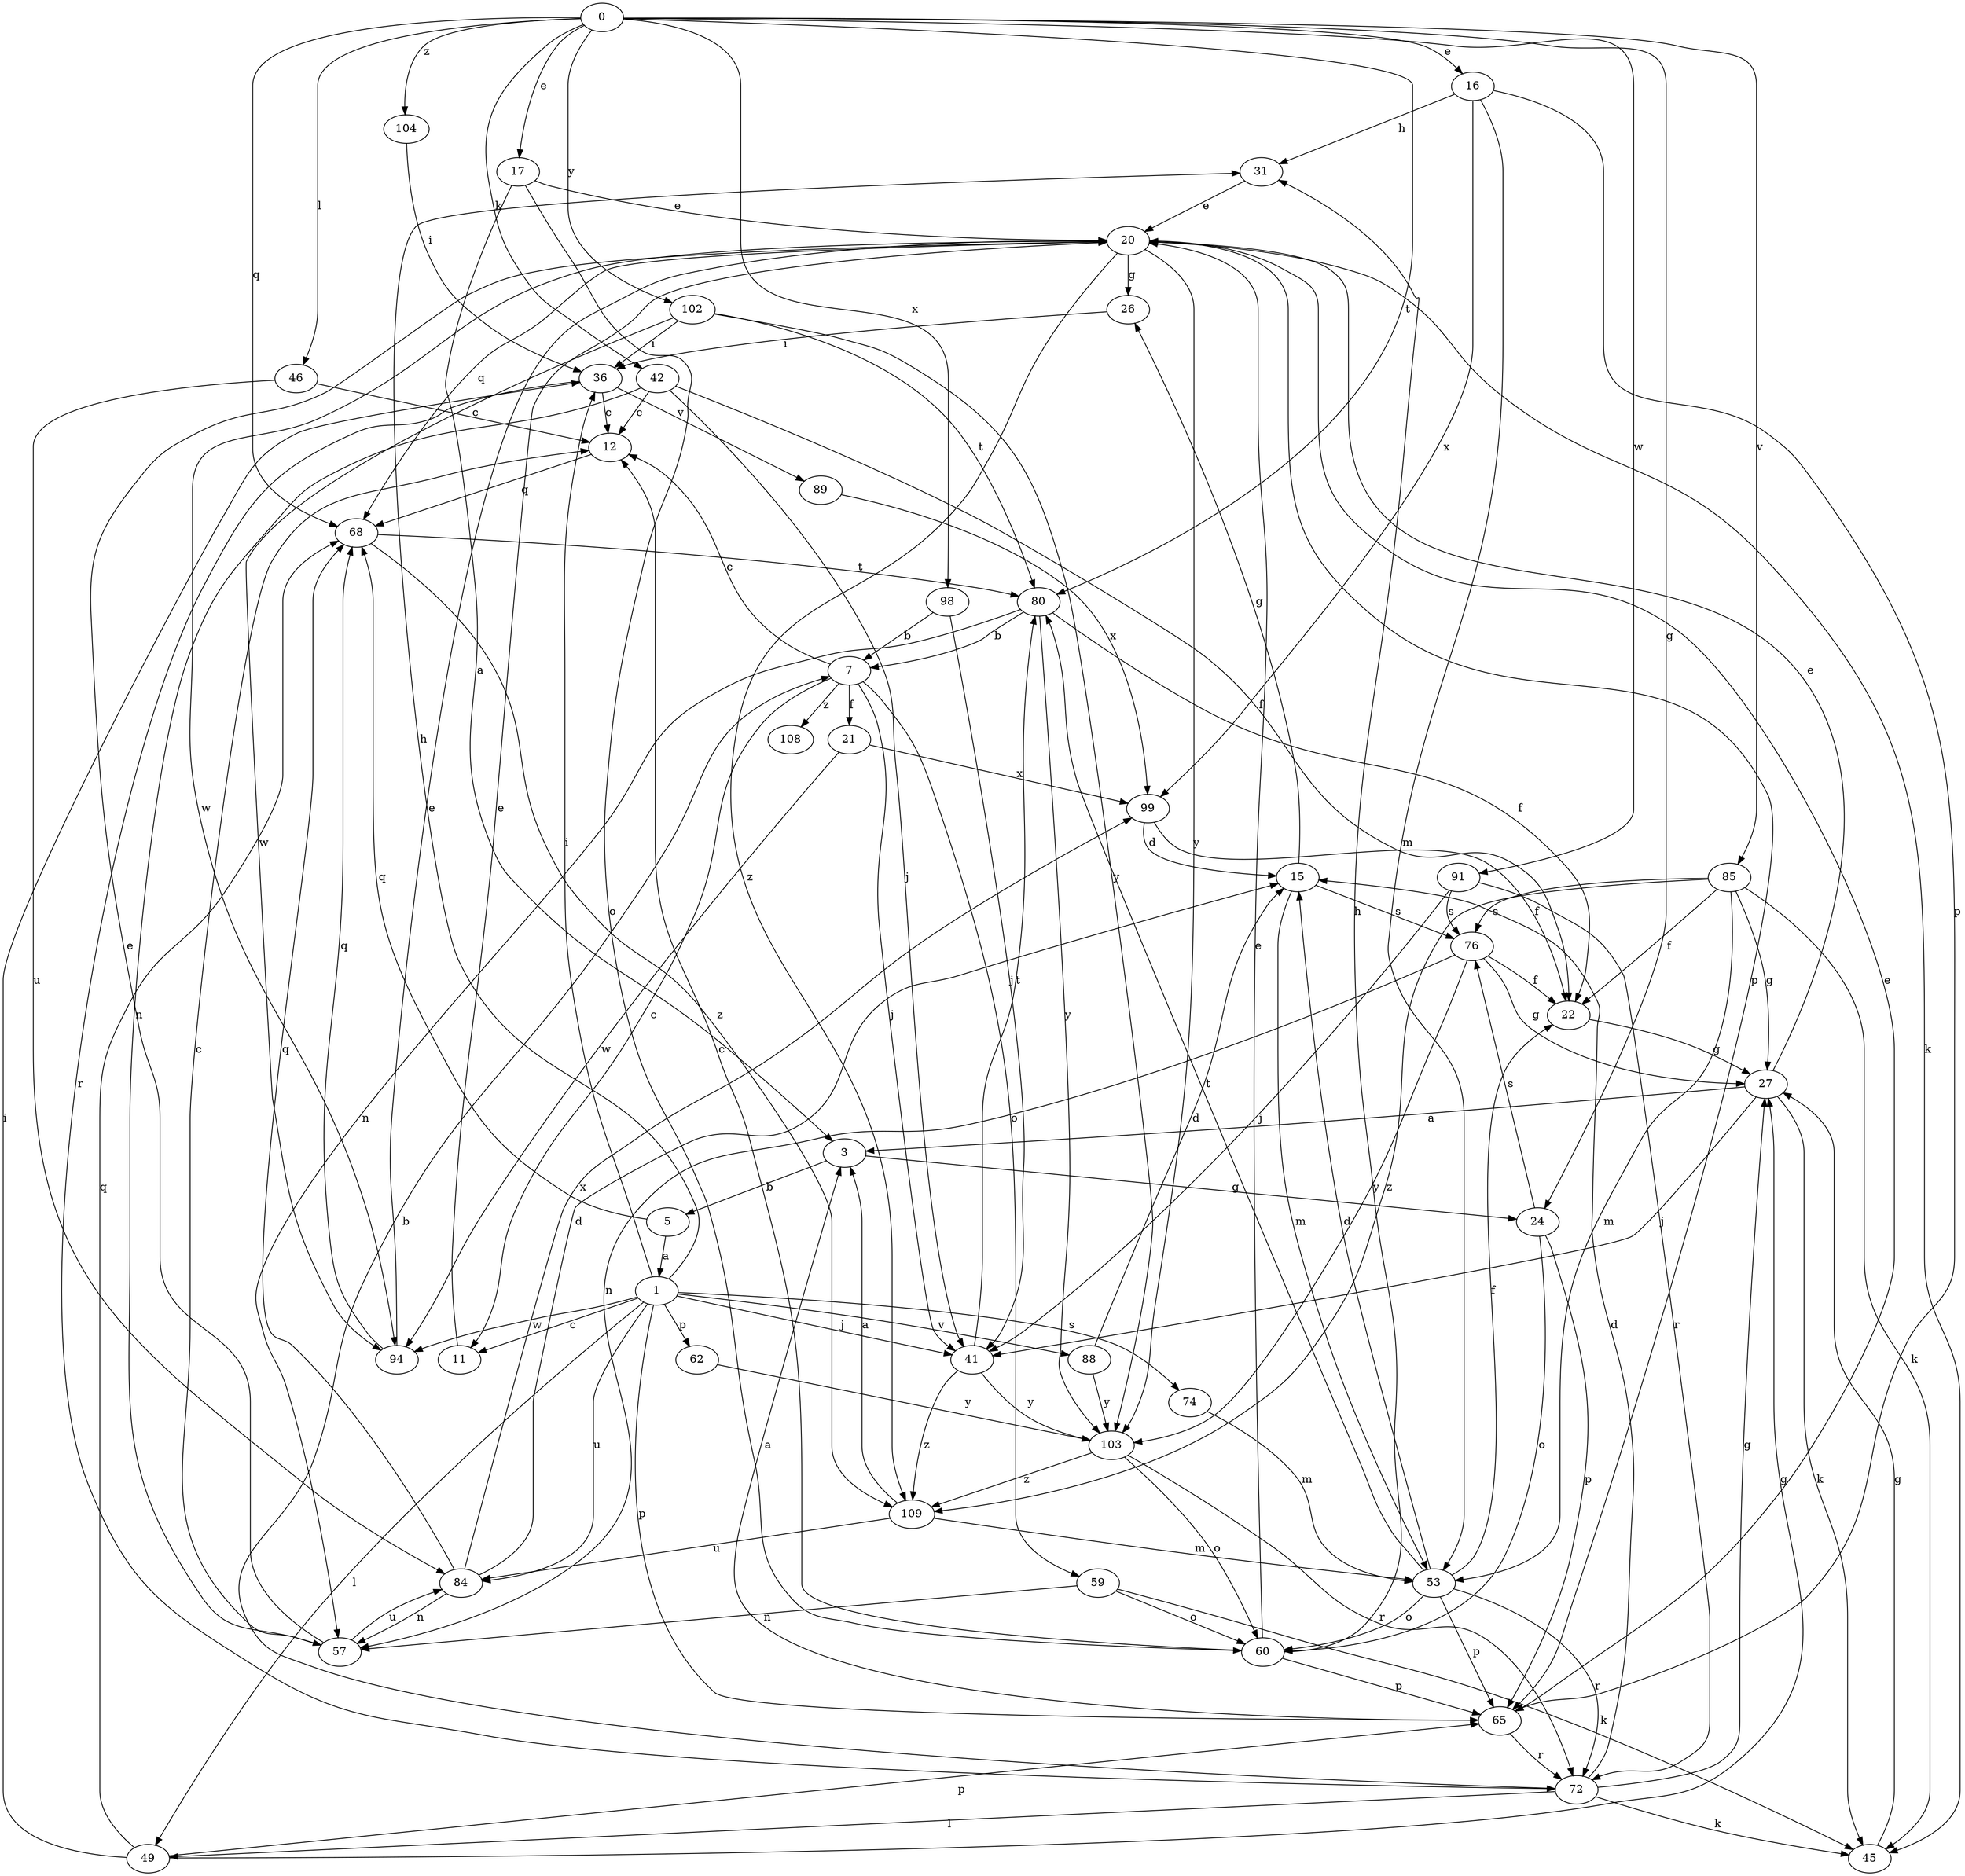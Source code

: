 strict digraph  {
0;
1;
3;
5;
7;
11;
12;
15;
16;
17;
20;
21;
22;
24;
26;
27;
31;
36;
41;
42;
45;
46;
49;
53;
57;
59;
60;
62;
65;
68;
72;
74;
76;
80;
84;
85;
88;
89;
91;
94;
98;
99;
102;
103;
104;
108;
109;
0 -> 16  [label=e];
0 -> 17  [label=e];
0 -> 24  [label=g];
0 -> 42  [label=k];
0 -> 46  [label=l];
0 -> 68  [label=q];
0 -> 80  [label=t];
0 -> 85  [label=v];
0 -> 91  [label=w];
0 -> 98  [label=x];
0 -> 102  [label=y];
0 -> 104  [label=z];
1 -> 11  [label=c];
1 -> 31  [label=h];
1 -> 36  [label=i];
1 -> 41  [label=j];
1 -> 49  [label=l];
1 -> 62  [label=p];
1 -> 65  [label=p];
1 -> 74  [label=s];
1 -> 84  [label=u];
1 -> 88  [label=v];
1 -> 94  [label=w];
3 -> 5  [label=b];
3 -> 24  [label=g];
5 -> 1  [label=a];
5 -> 68  [label=q];
7 -> 11  [label=c];
7 -> 12  [label=c];
7 -> 21  [label=f];
7 -> 41  [label=j];
7 -> 59  [label=o];
7 -> 108  [label=z];
11 -> 20  [label=e];
12 -> 68  [label=q];
15 -> 26  [label=g];
15 -> 53  [label=m];
15 -> 76  [label=s];
16 -> 31  [label=h];
16 -> 53  [label=m];
16 -> 65  [label=p];
16 -> 99  [label=x];
17 -> 3  [label=a];
17 -> 20  [label=e];
17 -> 60  [label=o];
20 -> 26  [label=g];
20 -> 45  [label=k];
20 -> 65  [label=p];
20 -> 68  [label=q];
20 -> 94  [label=w];
20 -> 103  [label=y];
20 -> 109  [label=z];
21 -> 94  [label=w];
21 -> 99  [label=x];
22 -> 27  [label=g];
24 -> 60  [label=o];
24 -> 65  [label=p];
24 -> 76  [label=s];
26 -> 36  [label=i];
27 -> 3  [label=a];
27 -> 20  [label=e];
27 -> 41  [label=j];
27 -> 45  [label=k];
31 -> 20  [label=e];
36 -> 12  [label=c];
36 -> 72  [label=r];
36 -> 89  [label=v];
41 -> 80  [label=t];
41 -> 103  [label=y];
41 -> 109  [label=z];
42 -> 12  [label=c];
42 -> 22  [label=f];
42 -> 41  [label=j];
42 -> 57  [label=n];
45 -> 27  [label=g];
46 -> 12  [label=c];
46 -> 84  [label=u];
49 -> 27  [label=g];
49 -> 36  [label=i];
49 -> 65  [label=p];
49 -> 68  [label=q];
53 -> 15  [label=d];
53 -> 22  [label=f];
53 -> 60  [label=o];
53 -> 65  [label=p];
53 -> 72  [label=r];
53 -> 80  [label=t];
57 -> 12  [label=c];
57 -> 20  [label=e];
57 -> 84  [label=u];
59 -> 45  [label=k];
59 -> 57  [label=n];
59 -> 60  [label=o];
60 -> 12  [label=c];
60 -> 20  [label=e];
60 -> 31  [label=h];
60 -> 65  [label=p];
62 -> 103  [label=y];
65 -> 3  [label=a];
65 -> 20  [label=e];
65 -> 72  [label=r];
68 -> 80  [label=t];
68 -> 109  [label=z];
72 -> 7  [label=b];
72 -> 15  [label=d];
72 -> 27  [label=g];
72 -> 45  [label=k];
72 -> 49  [label=l];
74 -> 53  [label=m];
76 -> 22  [label=f];
76 -> 27  [label=g];
76 -> 57  [label=n];
76 -> 103  [label=y];
80 -> 7  [label=b];
80 -> 22  [label=f];
80 -> 57  [label=n];
80 -> 103  [label=y];
84 -> 15  [label=d];
84 -> 57  [label=n];
84 -> 68  [label=q];
84 -> 99  [label=x];
85 -> 22  [label=f];
85 -> 27  [label=g];
85 -> 45  [label=k];
85 -> 53  [label=m];
85 -> 76  [label=s];
85 -> 109  [label=z];
88 -> 15  [label=d];
88 -> 103  [label=y];
89 -> 99  [label=x];
91 -> 41  [label=j];
91 -> 72  [label=r];
91 -> 76  [label=s];
94 -> 20  [label=e];
94 -> 68  [label=q];
98 -> 7  [label=b];
98 -> 41  [label=j];
99 -> 15  [label=d];
99 -> 22  [label=f];
102 -> 36  [label=i];
102 -> 80  [label=t];
102 -> 94  [label=w];
102 -> 103  [label=y];
103 -> 60  [label=o];
103 -> 72  [label=r];
103 -> 109  [label=z];
104 -> 36  [label=i];
109 -> 3  [label=a];
109 -> 53  [label=m];
109 -> 84  [label=u];
}
